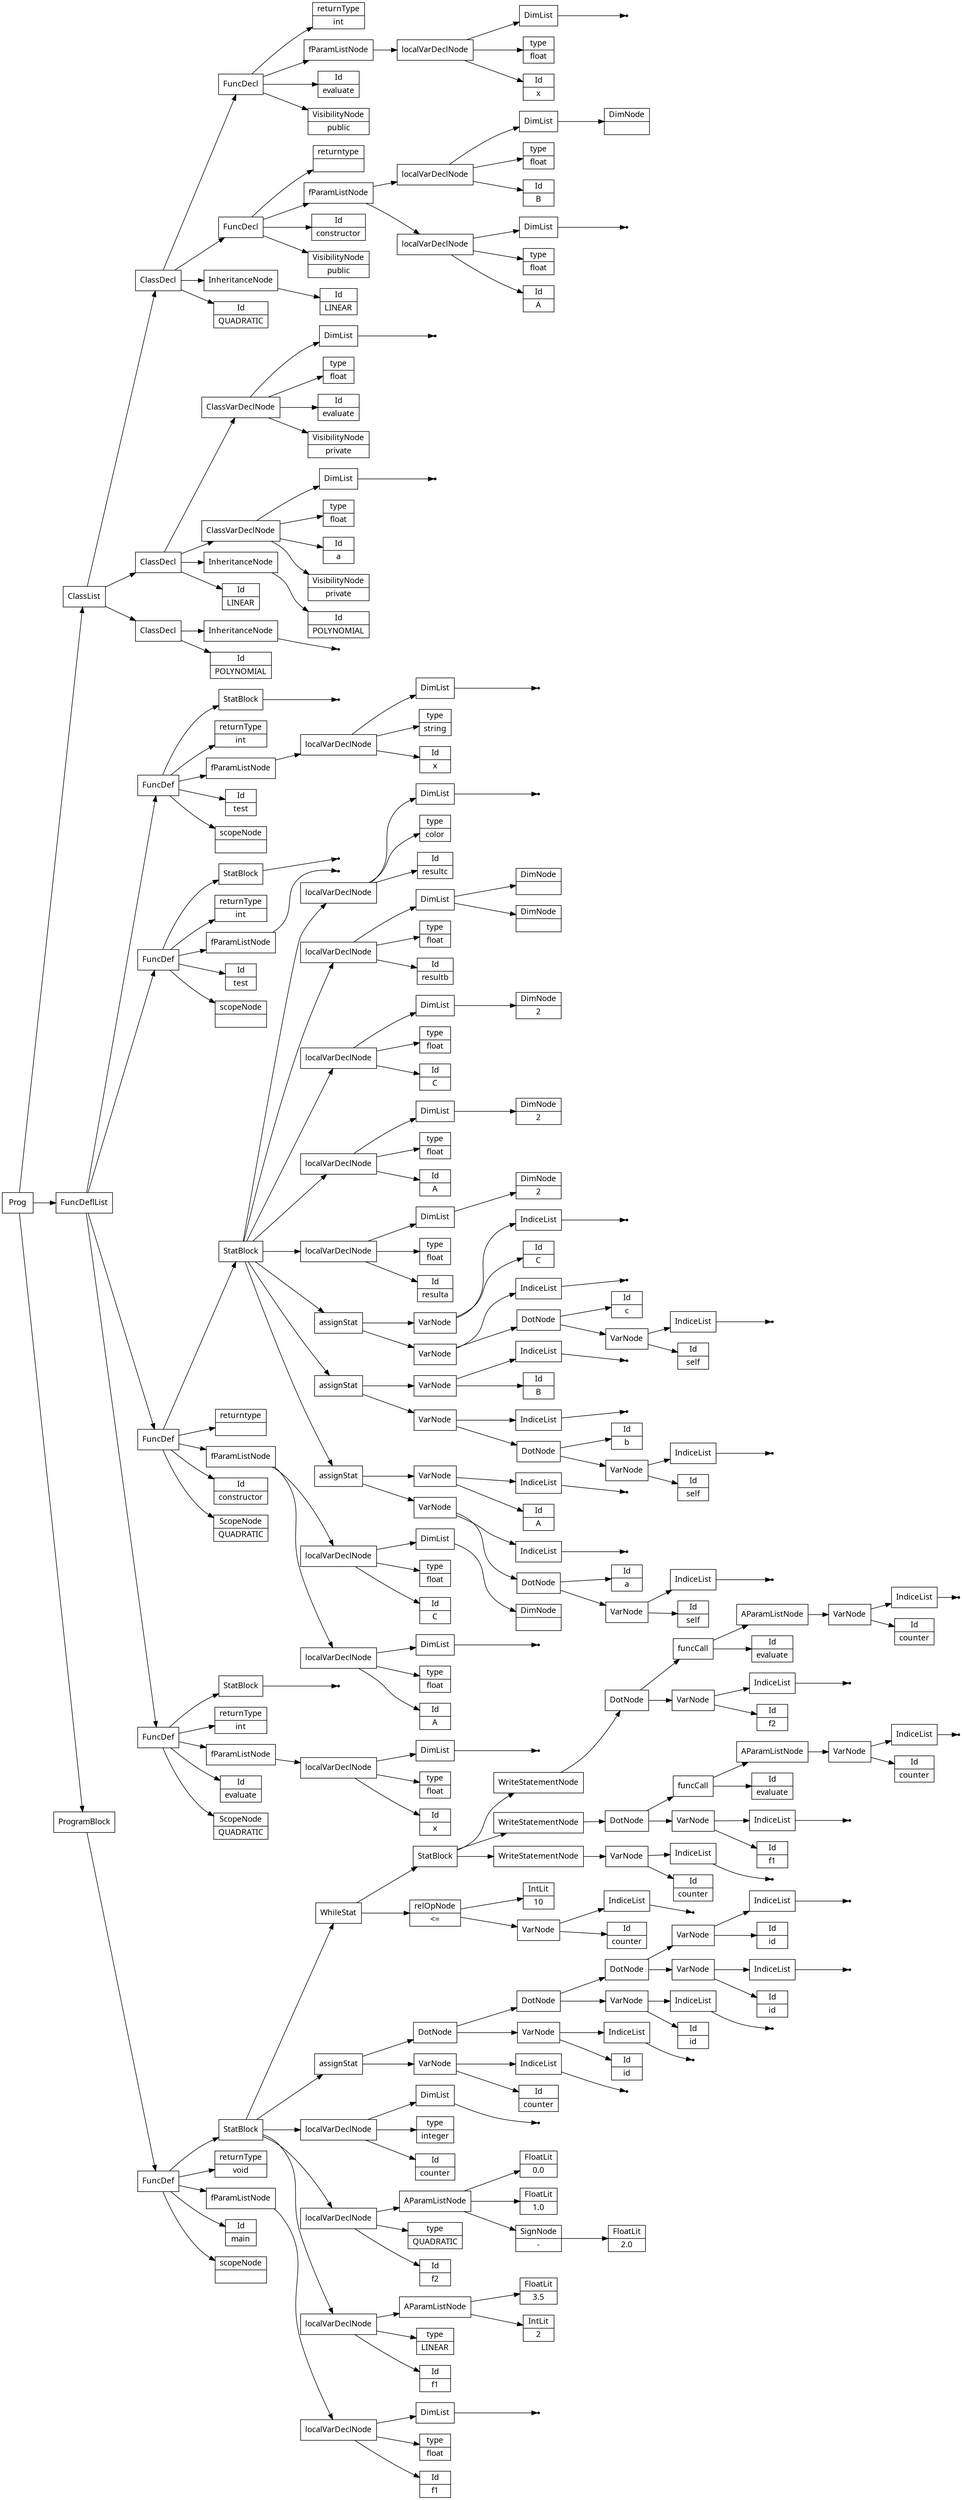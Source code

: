 digraph AST {
node [shape=record];
 node [fontname=Sans];charset="UTF-8" splines=true splines=spline rankdir =LR ordering="out"
0[label="Id|POLYNOMIAL"];
none2[shape="point"];
3[label="InheritanceNode"];
3->none2;
4[label="ClassDecl"];
4->3;
4->0;
5[label="Id|LINEAR"];
7[label="Id|POLYNOMIAL"];
8[label="InheritanceNode"];
8->7;
9[label="VisibilityNode|private"];
10[label="Id|a"];
11[label="type|float"];
none13[shape="point"];
14[label="DimList"];
14->none13;
15[label="ClassVarDeclNode"];
15->14;
15->11;
15->10;
15->9;
16[label="VisibilityNode|private"];
17[label="Id|evaluate"];
18[label="type|float"];
none20[shape="point"];
21[label="DimList"];
21->none20;
22[label="ClassVarDeclNode"];
22->21;
22->18;
22->17;
22->16;
23[label="ClassDecl"];
23->22;
23->15;
23->8;
23->5;
24[label="Id|QUADRATIC"];
26[label="Id|LINEAR"];
27[label="InheritanceNode"];
27->26;
28[label="VisibilityNode|public"];
29[label="Id|constructor"];
31[label="Id|A"];
32[label="type|float"];
none34[shape="point"];
35[label="DimList"];
35->none34;
36[label="localVarDeclNode"];
36->35;
36->32;
36->31;
37[label="Id|B"];
38[label="type|float"];
40[label="DimNode|"];
41[label="DimList"];
41->40;
42[label="localVarDeclNode"];
42->41;
42->38;
42->37;
43[label="fParamListNode"];
43->42;
43->36;
44[label="returntype| "];
45[label="FuncDecl"];
45->44;
45->43;
45->29;
45->28;
46[label="VisibilityNode|public"];
47[label="Id|evaluate"];
49[label="Id|x"];
50[label="type|float"];
none52[shape="point"];
53[label="DimList"];
53->none52;
54[label="localVarDeclNode"];
54->53;
54->50;
54->49;
55[label="fParamListNode"];
55->54;
56[label="returnType|int"];
57[label="FuncDecl"];
57->56;
57->55;
57->47;
57->46;
58[label="ClassDecl"];
58->57;
58->45;
58->27;
58->24;
60[label="Id|evaluate"];
62[label="Id|x"];
63[label="type|float"];
none65[shape="point"];
66[label="DimList"];
66->none65;
67[label="localVarDeclNode"];
67->66;
67->63;
67->62;
68[label="fParamListNode"];
68->67;
69[label="returnType|int"];
none71[shape="point"];
72[label="StatBlock"];
72->none71;
73[label="FuncDef"];
59[label="ScopeNode|QUADRATIC"];
73->72;
73->69;
73->68;
73->60;
73->59;
75[label="Id|constructor"];
77[label="Id|A"];
78[label="type|float"];
none80[shape="point"];
81[label="DimList"];
81->none80;
82[label="localVarDeclNode"];
82->81;
82->78;
82->77;
83[label="Id|C"];
84[label="type|float"];
86[label="DimNode|"];
87[label="DimList"];
87->86;
88[label="localVarDeclNode"];
88->87;
88->84;
88->83;
89[label="fParamListNode"];
89->88;
89->82;
90[label="returntype| "];
92[label="Id|self"];
none94[shape="point"];
95[label="IndiceList"];
95->none94;
96[label="VarNode"];
96->95;
96->92;
97[label="Id|a"];
98[label="DotNode"];
98->97;
98->96;
none100[shape="point"];
101[label="IndiceList"];
101->none100;
102[label="VarNode"];
102->101;
102->98;
103[label="Id|A"];
none105[shape="point"];
106[label="IndiceList"];
106->none105;
107[label="VarNode"];
107->106;
107->103;
108[label="assignStat"];
108->107;
108->102;
109[label="Id|self"];
none111[shape="point"];
112[label="IndiceList"];
112->none111;
113[label="VarNode"];
113->112;
113->109;
114[label="Id|b"];
115[label="DotNode"];
115->114;
115->113;
none117[shape="point"];
118[label="IndiceList"];
118->none117;
119[label="VarNode"];
119->118;
119->115;
120[label="Id|B"];
none122[shape="point"];
123[label="IndiceList"];
123->none122;
124[label="VarNode"];
124->123;
124->120;
125[label="assignStat"];
125->124;
125->119;
126[label="Id|self"];
none128[shape="point"];
129[label="IndiceList"];
129->none128;
130[label="VarNode"];
130->129;
130->126;
131[label="Id|c"];
132[label="DotNode"];
132->131;
132->130;
none134[shape="point"];
135[label="IndiceList"];
135->none134;
136[label="VarNode"];
136->135;
136->132;
137[label="Id|C"];
none139[shape="point"];
140[label="IndiceList"];
140->none139;
141[label="VarNode"];
141->140;
141->137;
142[label="assignStat"];
142->141;
142->136;
143[label="Id|resulta"];
144[label="type|float"];
146[label="DimNode|2"];
147[label="DimList"];
147->146;
148[label="localVarDeclNode"];
148->147;
148->144;
148->143;
149[label="Id|A"];
150[label="type|float"];
152[label="DimNode|2"];
153[label="DimList"];
153->152;
154[label="localVarDeclNode"];
154->153;
154->150;
154->149;
155[label="Id|C"];
156[label="type|float"];
158[label="DimNode|2"];
159[label="DimList"];
159->158;
160[label="localVarDeclNode"];
160->159;
160->156;
160->155;
161[label="Id|resultb"];
162[label="type|float"];
164[label="DimNode|"];
165[label="DimNode|"];
166[label="DimList"];
166->165;
166->164;
167[label="localVarDeclNode"];
167->166;
167->162;
167->161;
168[label="Id|resultc"];
169[label="type|color"];
none171[shape="point"];
172[label="DimList"];
172->none171;
173[label="localVarDeclNode"];
173->172;
173->169;
173->168;
174[label="StatBlock"];
174->173;
174->167;
174->160;
174->154;
174->148;
174->142;
174->125;
174->108;
175[label="FuncDef"];
74[label="ScopeNode|QUADRATIC"];
175->174;
175->90;
175->89;
175->75;
175->74;
177[label="scopeNode| "];
179[label="Id|f1"];
180[label="type|float"];
none182[shape="point"];
183[label="DimList"];
183->none182;
184[label="localVarDeclNode"];
184->183;
184->180;
184->179;
185[label="fParamListNode"];
185->184;
186[label="returnType|void"];
188[label="Id|f1"];
189[label="type|LINEAR"];
191[label="IntLit|2"];
192[label="FloatLit|3.5"];
193[label="AParamListNode"];
193->192;
193->191;
194[label="localVarDeclNode"];
194->193;
194->189;
194->188;
195[label="Id|f2"];
196[label="type|QUADRATIC"];
198[label="SignNode|-"];
199[label="FloatLit|2.0"];
198->199;
200[label="FloatLit|1.0"];
201[label="FloatLit|0.0"];
202[label="AParamListNode"];
202->201;
202->200;
202->198;
203[label="localVarDeclNode"];
203->202;
203->196;
203->195;
204[label="Id|counter"];
205[label="type|integer"];
none207[shape="point"];
208[label="DimList"];
208->none207;
209[label="localVarDeclNode"];
209->208;
209->205;
209->204;
210[label="Id|counter"];
none212[shape="point"];
213[label="IndiceList"];
213->none212;
214[label="VarNode"];
214->213;
214->210;
215[label="Id|id"];
none217[shape="point"];
218[label="IndiceList"];
218->none217;
219[label="VarNode"];
219->218;
219->215;
220[label="Id|id"];
none222[shape="point"];
223[label="IndiceList"];
223->none222;
224[label="VarNode"];
224->223;
224->220;
225[label="Id|id"];
none227[shape="point"];
228[label="IndiceList"];
228->none227;
229[label="VarNode"];
229->228;
229->225;
230[label="Id|id"];
none232[shape="point"];
233[label="IndiceList"];
233->none232;
234[label="VarNode"];
234->233;
234->230;
235[label="DotNode"];
235->234;
235->229;
236[label="DotNode"];
236->235;
236->224;
237[label="DotNode"];
237->236;
237->219;
238[label="assignStat"];
238->237;
238->214;
239[label="Id|counter"];
none241[shape="point"];
242[label="IndiceList"];
242->none241;
243[label="VarNode"];
243->242;
243->239;
244[label="relOpNode|\<="];
245[label="IntLit|10"];
244->245;
244->243;
247[label="Id|counter"];
none249[shape="point"];
250[label="IndiceList"];
250->none249;
251[label="VarNode"];
251->250;
251->247;
252[label="WriteStatementNode"];
252->251;
253[label="Id|f1"];
none255[shape="point"];
256[label="IndiceList"];
256->none255;
257[label="VarNode"];
257->256;
257->253;
258[label="Id|evaluate"];
260[label="Id|counter"];
none262[shape="point"];
263[label="IndiceList"];
263->none262;
264[label="VarNode"];
264->263;
264->260;
265[label="AParamListNode"];
265->264;
266[label="funcCall"];
266->265;
266->258;
267[label="DotNode"];
267->266;
267->257;
268[label="WriteStatementNode"];
268->267;
269[label="Id|f2"];
none271[shape="point"];
272[label="IndiceList"];
272->none271;
273[label="VarNode"];
273->272;
273->269;
274[label="Id|evaluate"];
276[label="Id|counter"];
none278[shape="point"];
279[label="IndiceList"];
279->none278;
280[label="VarNode"];
280->279;
280->276;
281[label="AParamListNode"];
281->280;
282[label="funcCall"];
282->281;
282->274;
283[label="DotNode"];
283->282;
283->273;
284[label="WriteStatementNode"];
284->283;
285[label="StatBlock"];
285->284;
285->268;
285->252;
286[label="WhileStat"];
286->285;
286->244;
287[label="StatBlock"];
287->286;
287->238;
287->209;
287->203;
287->194;
288[label="FuncDef"];
176[label="Id|main"];
288->287;
288->186;
288->185;
288->176;
288->177;
290[label="scopeNode| "];
none292[shape="point"];
293[label="fParamListNode"];
293->none292;
294[label="returnType|int"];
none296[shape="point"];
297[label="StatBlock"];
297->none296;
298[label="FuncDef"];
289[label="Id|test"];
298->297;
298->294;
298->293;
298->289;
298->290;
300[label="scopeNode| "];
302[label="Id|x"];
303[label="type|string"];
none305[shape="point"];
306[label="DimList"];
306->none305;
307[label="localVarDeclNode"];
307->306;
307->303;
307->302;
308[label="fParamListNode"];
308->307;
309[label="returnType|int"];
none311[shape="point"];
312[label="StatBlock"];
312->none311;
313[label="FuncDef"];
299[label="Id|test"];
313->312;
313->309;
313->308;
313->299;
313->300;
314[label="ClassList"];
315[label="FuncDeflList"];
316[label="Prog"];
317[label="ProgramBlock"];
315->313;
315->298;
317->288;
315->175;
315->73;
314->58;
314->23;
314->4;
316->314;
316->315;
316->317;
}